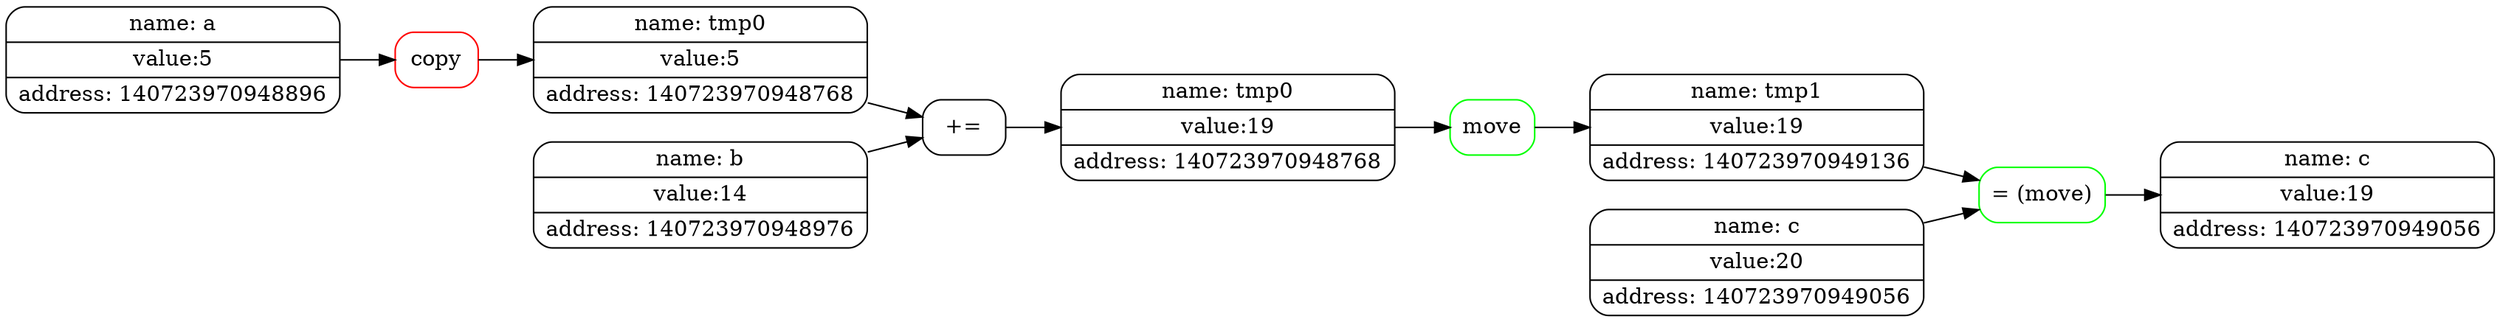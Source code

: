 digraph G{
rankdir=LR;
node[shape=Mrecord];

1[label=" name: a | value:5 | address: 140723970948896 " ];
2[label=" name: b | value:14 | address: 140723970948976 " ];
3[label=" name: c | value:20 | address: 140723970949056 " ];
4[label="copy" color = "red"];
1->4;
6[label=" name: tmp0 | value:5 | address: 140723970948768 " ];
4->6;
7[label="+=" color = "black"];
6->7;
2->7;
8[label=" name: tmp0 | value:19 | address: 140723970948768 " ];
7->8;
9[label="move" color = "green"];
8->9;
11[label=" name: tmp1 | value:19 | address: 140723970949136 " ];
9->11;
12[label="= (move)" color = "green"];
3->12;
11->12;
13[label=" name: c | value:19 | address: 140723970949056 " ];
12->13;
}